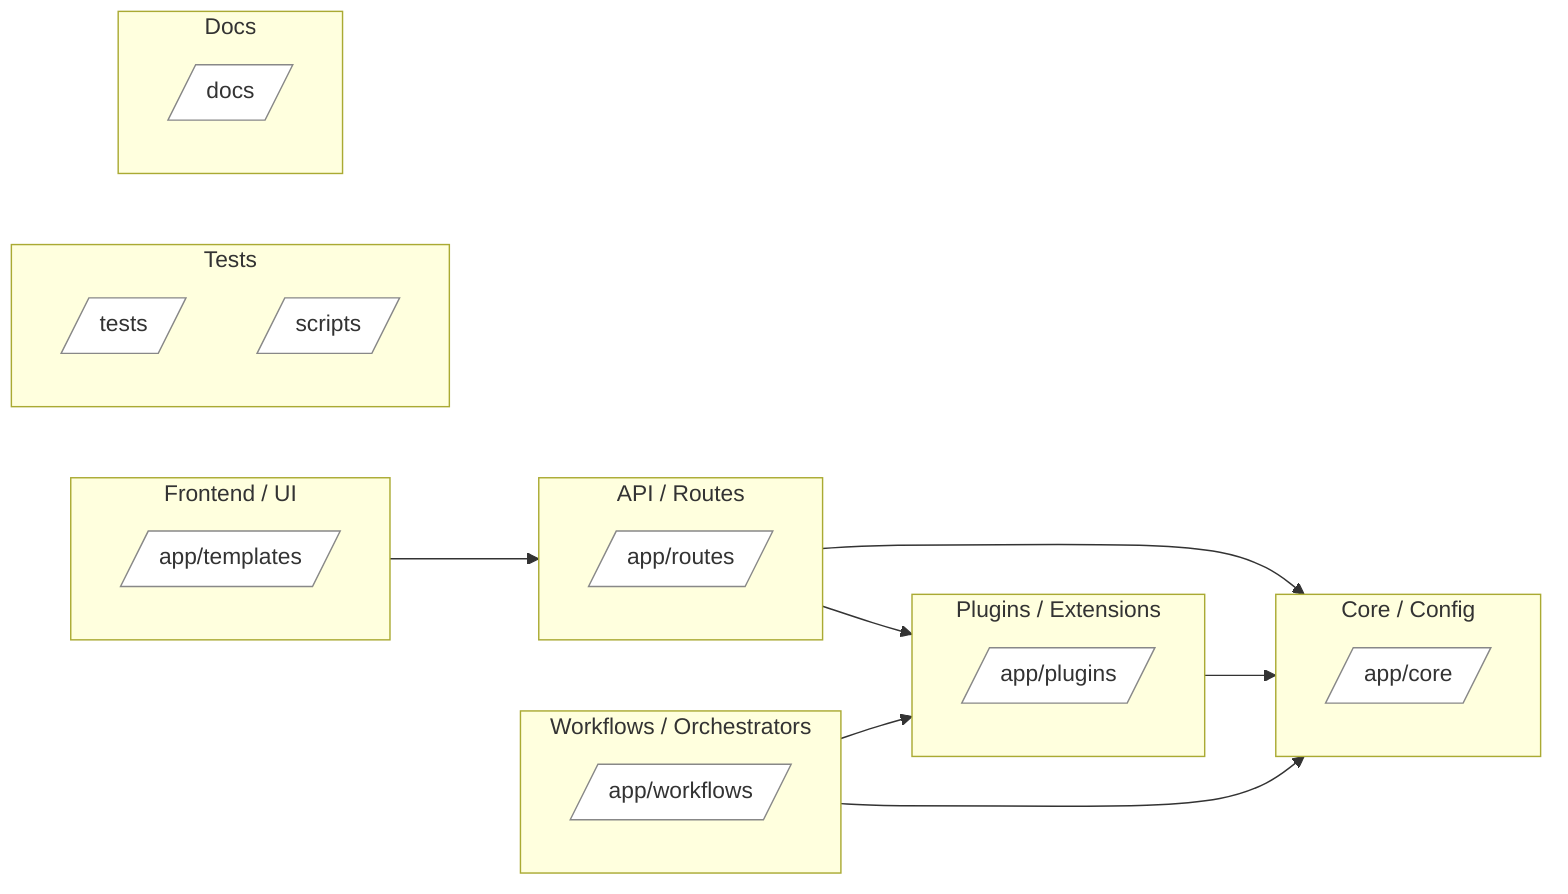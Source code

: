 flowchart LR
  classDef bucket fill:#f5f5f5,stroke:#bbb,stroke-width:1px,rx:8px,ry:8px;
  classDef item fill:#fff,stroke:#888,rx:6px,ry:6px;

  subgraph API___Routes[API / Routes]
    class API___Routes bucket;
    app_routes[/app/routes/]
    class app_routes item;
  end
  subgraph Core___Config[Core / Config]
    class Core___Config bucket;
    app_core[/app/core/]
    class app_core item;
  end
  subgraph Plugins___Extensions[Plugins / Extensions]
    class Plugins___Extensions bucket;
    app_plugins[/app/plugins/]
    class app_plugins item;
  end
  subgraph Workflows___Orchestrators[Workflows / Orchestrators]
    class Workflows___Orchestrators bucket;
    app_workflows[/app/workflows/]
    class app_workflows item;
  end
  subgraph Frontend___UI[Frontend / UI]
    class Frontend___UI bucket;
    app_templates[/app/templates/]
    class app_templates item;
  end
  subgraph Tests[Tests]
    class Tests bucket;
    tests[/tests/]
    class tests item;
    scripts[/scripts/]
    class scripts item;
  end
  subgraph Docs[Docs]
    class Docs bucket;
    docs[/docs/]
    class docs item;
  end
  API___Routes --> Plugins___Extensions
  Workflows___Orchestrators --> Plugins___Extensions
  Frontend___UI --> API___Routes
  API___Routes --> Core___Config
  Plugins___Extensions --> Core___Config
  Workflows___Orchestrators --> Core___Config